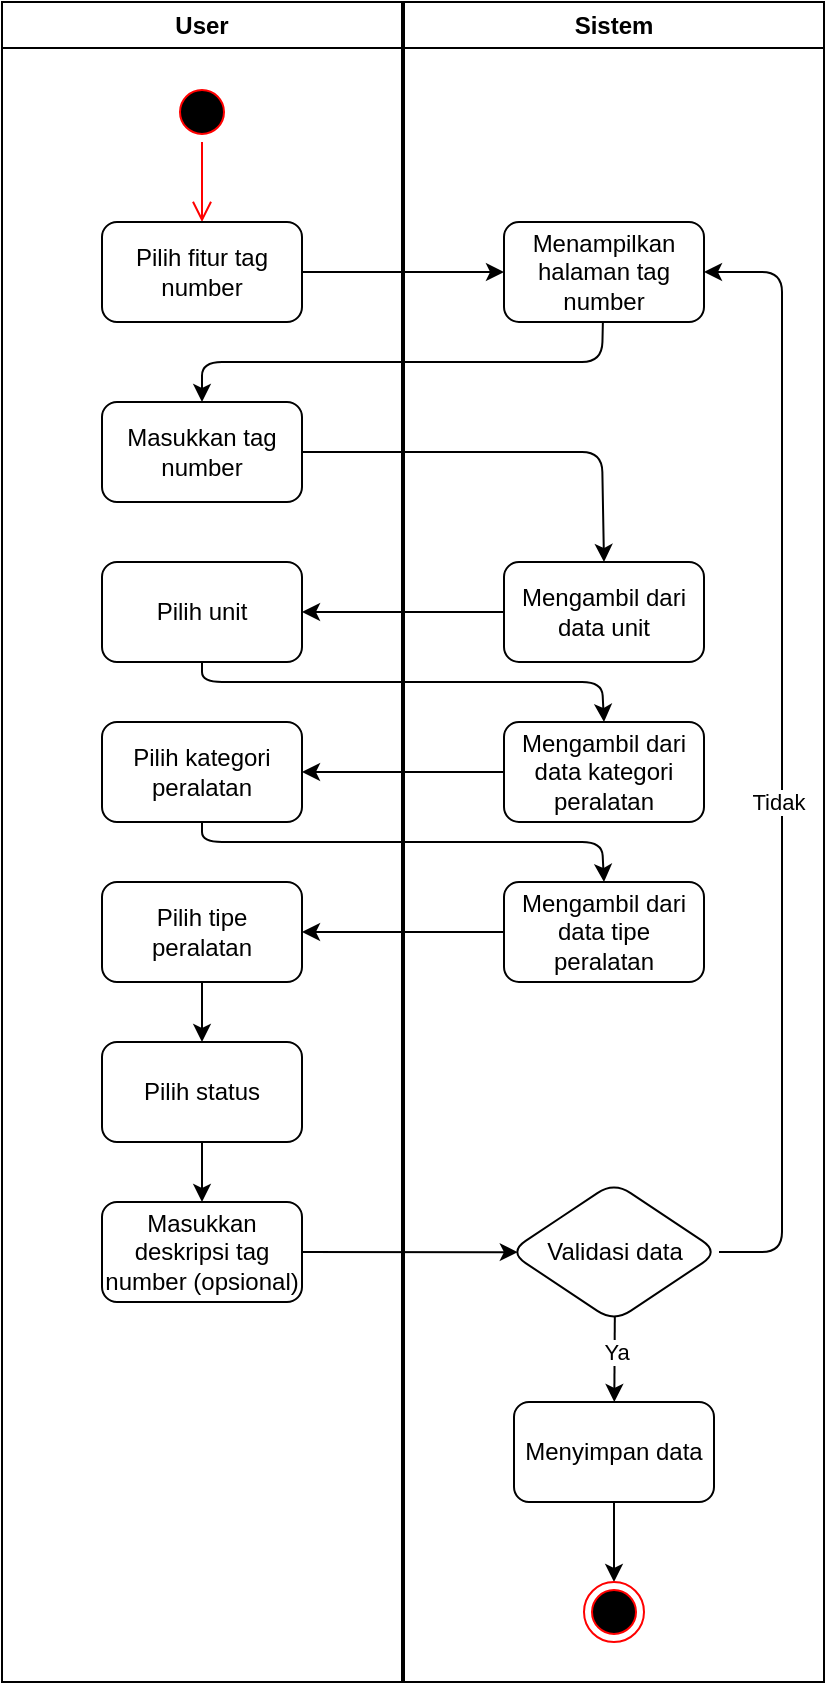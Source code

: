 <mxfile>
    <diagram id="rEBLwOUW9j5s5pWyw726" name="Page-1">
        <mxGraphModel dx="1128" dy="359" grid="1" gridSize="10" guides="1" tooltips="1" connect="1" arrows="1" fold="1" page="1" pageScale="1" pageWidth="850" pageHeight="1100" math="0" shadow="0">
            <root>
                <mxCell id="0"/>
                <mxCell id="1" parent="0"/>
                <mxCell id="74" value="User" style="swimlane;whiteSpace=wrap;html=1;" parent="1" vertex="1">
                    <mxGeometry x="160" y="80" width="200" height="840" as="geometry"/>
                </mxCell>
                <mxCell id="75" value="" style="ellipse;html=1;shape=startState;fillColor=#000000;strokeColor=#ff0000;" parent="74" vertex="1">
                    <mxGeometry x="85" y="40" width="30" height="30" as="geometry"/>
                </mxCell>
                <mxCell id="76" value="" style="edgeStyle=orthogonalEdgeStyle;html=1;verticalAlign=bottom;endArrow=open;endSize=8;strokeColor=#ff0000;" parent="74" source="75" edge="1">
                    <mxGeometry relative="1" as="geometry">
                        <mxPoint x="100" y="110" as="targetPoint"/>
                    </mxGeometry>
                </mxCell>
                <mxCell id="77" value="Pilih fitur tag number" style="rounded=1;whiteSpace=wrap;html=1;" parent="74" vertex="1">
                    <mxGeometry x="50" y="110" width="100" height="50" as="geometry"/>
                </mxCell>
                <mxCell id="78" value="Masukkan tag number" style="rounded=1;whiteSpace=wrap;html=1;" parent="74" vertex="1">
                    <mxGeometry x="50" y="200" width="100" height="50" as="geometry"/>
                </mxCell>
                <mxCell id="79" value="Pilih unit" style="rounded=1;whiteSpace=wrap;html=1;" parent="74" vertex="1">
                    <mxGeometry x="50" y="280" width="100" height="50" as="geometry"/>
                </mxCell>
                <mxCell id="80" value="Pilih kategori peralatan" style="rounded=1;whiteSpace=wrap;html=1;" parent="74" vertex="1">
                    <mxGeometry x="50" y="360" width="100" height="50" as="geometry"/>
                </mxCell>
                <mxCell id="81" value="" style="edgeStyle=none;html=1;" parent="74" source="82" target="83" edge="1">
                    <mxGeometry relative="1" as="geometry"/>
                </mxCell>
                <mxCell id="82" value="Pilih tipe peralatan" style="rounded=1;whiteSpace=wrap;html=1;" parent="74" vertex="1">
                    <mxGeometry x="50" y="440" width="100" height="50" as="geometry"/>
                </mxCell>
                <mxCell id="108" value="" style="edgeStyle=none;html=1;" parent="74" source="83" target="107" edge="1">
                    <mxGeometry relative="1" as="geometry"/>
                </mxCell>
                <mxCell id="83" value="Pilih status" style="rounded=1;whiteSpace=wrap;html=1;" parent="74" vertex="1">
                    <mxGeometry x="50" y="520" width="100" height="50" as="geometry"/>
                </mxCell>
                <mxCell id="107" value="Masukkan deskripsi tag number (opsional)" style="rounded=1;whiteSpace=wrap;html=1;" parent="74" vertex="1">
                    <mxGeometry x="50" y="600" width="100" height="50" as="geometry"/>
                </mxCell>
                <mxCell id="84" value="Sistem" style="swimlane;whiteSpace=wrap;html=1;" parent="1" vertex="1">
                    <mxGeometry x="361" y="80" width="210" height="840" as="geometry"/>
                </mxCell>
                <mxCell id="85" value="Menampilkan halaman tag number" style="rounded=1;whiteSpace=wrap;html=1;" parent="84" vertex="1">
                    <mxGeometry x="50" y="110" width="100" height="50" as="geometry"/>
                </mxCell>
                <mxCell id="86" value="Mengambil dari data unit" style="rounded=1;whiteSpace=wrap;html=1;" parent="84" vertex="1">
                    <mxGeometry x="50" y="280" width="100" height="50" as="geometry"/>
                </mxCell>
                <mxCell id="87" value="Mengambil dari data kategori peralatan" style="rounded=1;whiteSpace=wrap;html=1;" parent="84" vertex="1">
                    <mxGeometry x="50" y="360" width="100" height="50" as="geometry"/>
                </mxCell>
                <mxCell id="88" value="Mengambil dari data tipe peralatan" style="rounded=1;whiteSpace=wrap;html=1;" parent="84" vertex="1">
                    <mxGeometry x="50" y="440" width="100" height="50" as="geometry"/>
                </mxCell>
                <mxCell id="89" value="" style="edgeStyle=none;html=1;exitX=0.504;exitY=0.938;exitDx=0;exitDy=0;exitPerimeter=0;" parent="84" source="90" target="94" edge="1">
                    <mxGeometry relative="1" as="geometry"/>
                </mxCell>
                <mxCell id="112" value="Ya" style="edgeLabel;html=1;align=center;verticalAlign=middle;resizable=0;points=[];" parent="89" vertex="1" connectable="0">
                    <mxGeometry x="-0.12" relative="1" as="geometry">
                        <mxPoint as="offset"/>
                    </mxGeometry>
                </mxCell>
                <mxCell id="110" style="edgeStyle=none;html=1;entryX=1;entryY=0.5;entryDx=0;entryDy=0;" parent="84" source="90" target="85" edge="1">
                    <mxGeometry relative="1" as="geometry">
                        <Array as="points">
                            <mxPoint x="189" y="625"/>
                            <mxPoint x="189" y="135"/>
                        </Array>
                    </mxGeometry>
                </mxCell>
                <mxCell id="111" value="Tidak" style="edgeLabel;html=1;align=center;verticalAlign=middle;resizable=0;points=[];" parent="110" vertex="1" connectable="0">
                    <mxGeometry x="-0.085" y="2" relative="1" as="geometry">
                        <mxPoint as="offset"/>
                    </mxGeometry>
                </mxCell>
                <mxCell id="90" value="Validasi data" style="rhombus;whiteSpace=wrap;html=1;rounded=1;" parent="84" vertex="1">
                    <mxGeometry x="52.5" y="590" width="105" height="70" as="geometry"/>
                </mxCell>
                <mxCell id="93" value="" style="edgeStyle=none;html=1;" parent="84" source="94" target="96" edge="1">
                    <mxGeometry relative="1" as="geometry"/>
                </mxCell>
                <mxCell id="94" value="Menyimpan data" style="rounded=1;whiteSpace=wrap;html=1;" parent="84" vertex="1">
                    <mxGeometry x="55" y="700" width="100" height="50" as="geometry"/>
                </mxCell>
                <mxCell id="96" value="" style="ellipse;html=1;shape=endState;fillColor=#000000;strokeColor=#ff0000;" parent="84" vertex="1">
                    <mxGeometry x="90" y="790" width="30" height="30" as="geometry"/>
                </mxCell>
                <mxCell id="97" value="" style="endArrow=classic;html=1;exitX=1;exitY=0.5;exitDx=0;exitDy=0;entryX=0;entryY=0.5;entryDx=0;entryDy=0;" parent="1" source="77" target="85" edge="1">
                    <mxGeometry width="50" height="50" relative="1" as="geometry">
                        <mxPoint x="490" y="240" as="sourcePoint"/>
                        <mxPoint x="390" y="215" as="targetPoint"/>
                    </mxGeometry>
                </mxCell>
                <mxCell id="100" value="" style="edgeStyle=none;html=1;entryX=0.5;entryY=0;entryDx=0;entryDy=0;exitX=1;exitY=0.5;exitDx=0;exitDy=0;" parent="1" source="78" target="86" edge="1">
                    <mxGeometry relative="1" as="geometry">
                        <Array as="points">
                            <mxPoint x="460" y="305"/>
                        </Array>
                    </mxGeometry>
                </mxCell>
                <mxCell id="101" value="" style="edgeStyle=none;html=1;" parent="1" source="86" target="79" edge="1">
                    <mxGeometry relative="1" as="geometry"/>
                </mxCell>
                <mxCell id="102" value="" style="edgeStyle=none;html=1;" parent="1" source="87" target="80" edge="1">
                    <mxGeometry relative="1" as="geometry"/>
                </mxCell>
                <mxCell id="103" value="" style="edgeStyle=none;html=1;" parent="1" source="88" target="82" edge="1">
                    <mxGeometry relative="1" as="geometry"/>
                </mxCell>
                <mxCell id="104" style="edgeStyle=none;html=1;exitX=0.5;exitY=1;exitDx=0;exitDy=0;entryX=0.5;entryY=0;entryDx=0;entryDy=0;" parent="1" source="79" target="87" edge="1">
                    <mxGeometry relative="1" as="geometry">
                        <Array as="points">
                            <mxPoint x="260" y="420"/>
                            <mxPoint x="460" y="420"/>
                        </Array>
                    </mxGeometry>
                </mxCell>
                <mxCell id="105" style="edgeStyle=none;html=1;exitX=0.5;exitY=1;exitDx=0;exitDy=0;entryX=0.5;entryY=0;entryDx=0;entryDy=0;" parent="1" source="80" target="88" edge="1">
                    <mxGeometry relative="1" as="geometry">
                        <Array as="points">
                            <mxPoint x="260" y="500"/>
                            <mxPoint x="460" y="500"/>
                        </Array>
                    </mxGeometry>
                </mxCell>
                <mxCell id="106" style="edgeStyle=none;html=1;entryX=0.5;entryY=0;entryDx=0;entryDy=0;" parent="1" source="85" target="78" edge="1">
                    <mxGeometry relative="1" as="geometry">
                        <Array as="points">
                            <mxPoint x="460" y="260"/>
                            <mxPoint x="260" y="260"/>
                        </Array>
                    </mxGeometry>
                </mxCell>
                <mxCell id="109" value="" style="edgeStyle=none;html=1;entryX=0.042;entryY=0.501;entryDx=0;entryDy=0;entryPerimeter=0;" parent="1" source="107" target="90" edge="1">
                    <mxGeometry relative="1" as="geometry"/>
                </mxCell>
            </root>
        </mxGraphModel>
    </diagram>
</mxfile>